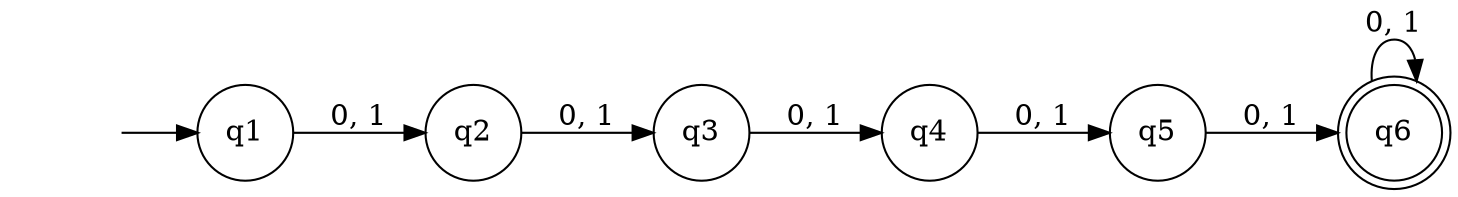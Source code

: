 digraph G {
	rankdir=LR;
	null [shape = plaintext label=""]
	q1 [shape=circle];
	q2 [shape=circle];
	q3 [shape=circle];
	q4 [shape=circle];
	q5 [shape=circle];
	q6 [shape=doublecircle];
	null -> q1
	q1 -> q2 [label = "0, 1"];
	q2 -> q3 [label = "0, 1"];
	q3 -> q4 [label = "0, 1"];
	q4 -> q5 [label = "0, 1"];
	q5 -> q6 [label = "0, 1"];
	q6 -> q6 [label = "0, 1"];
}
